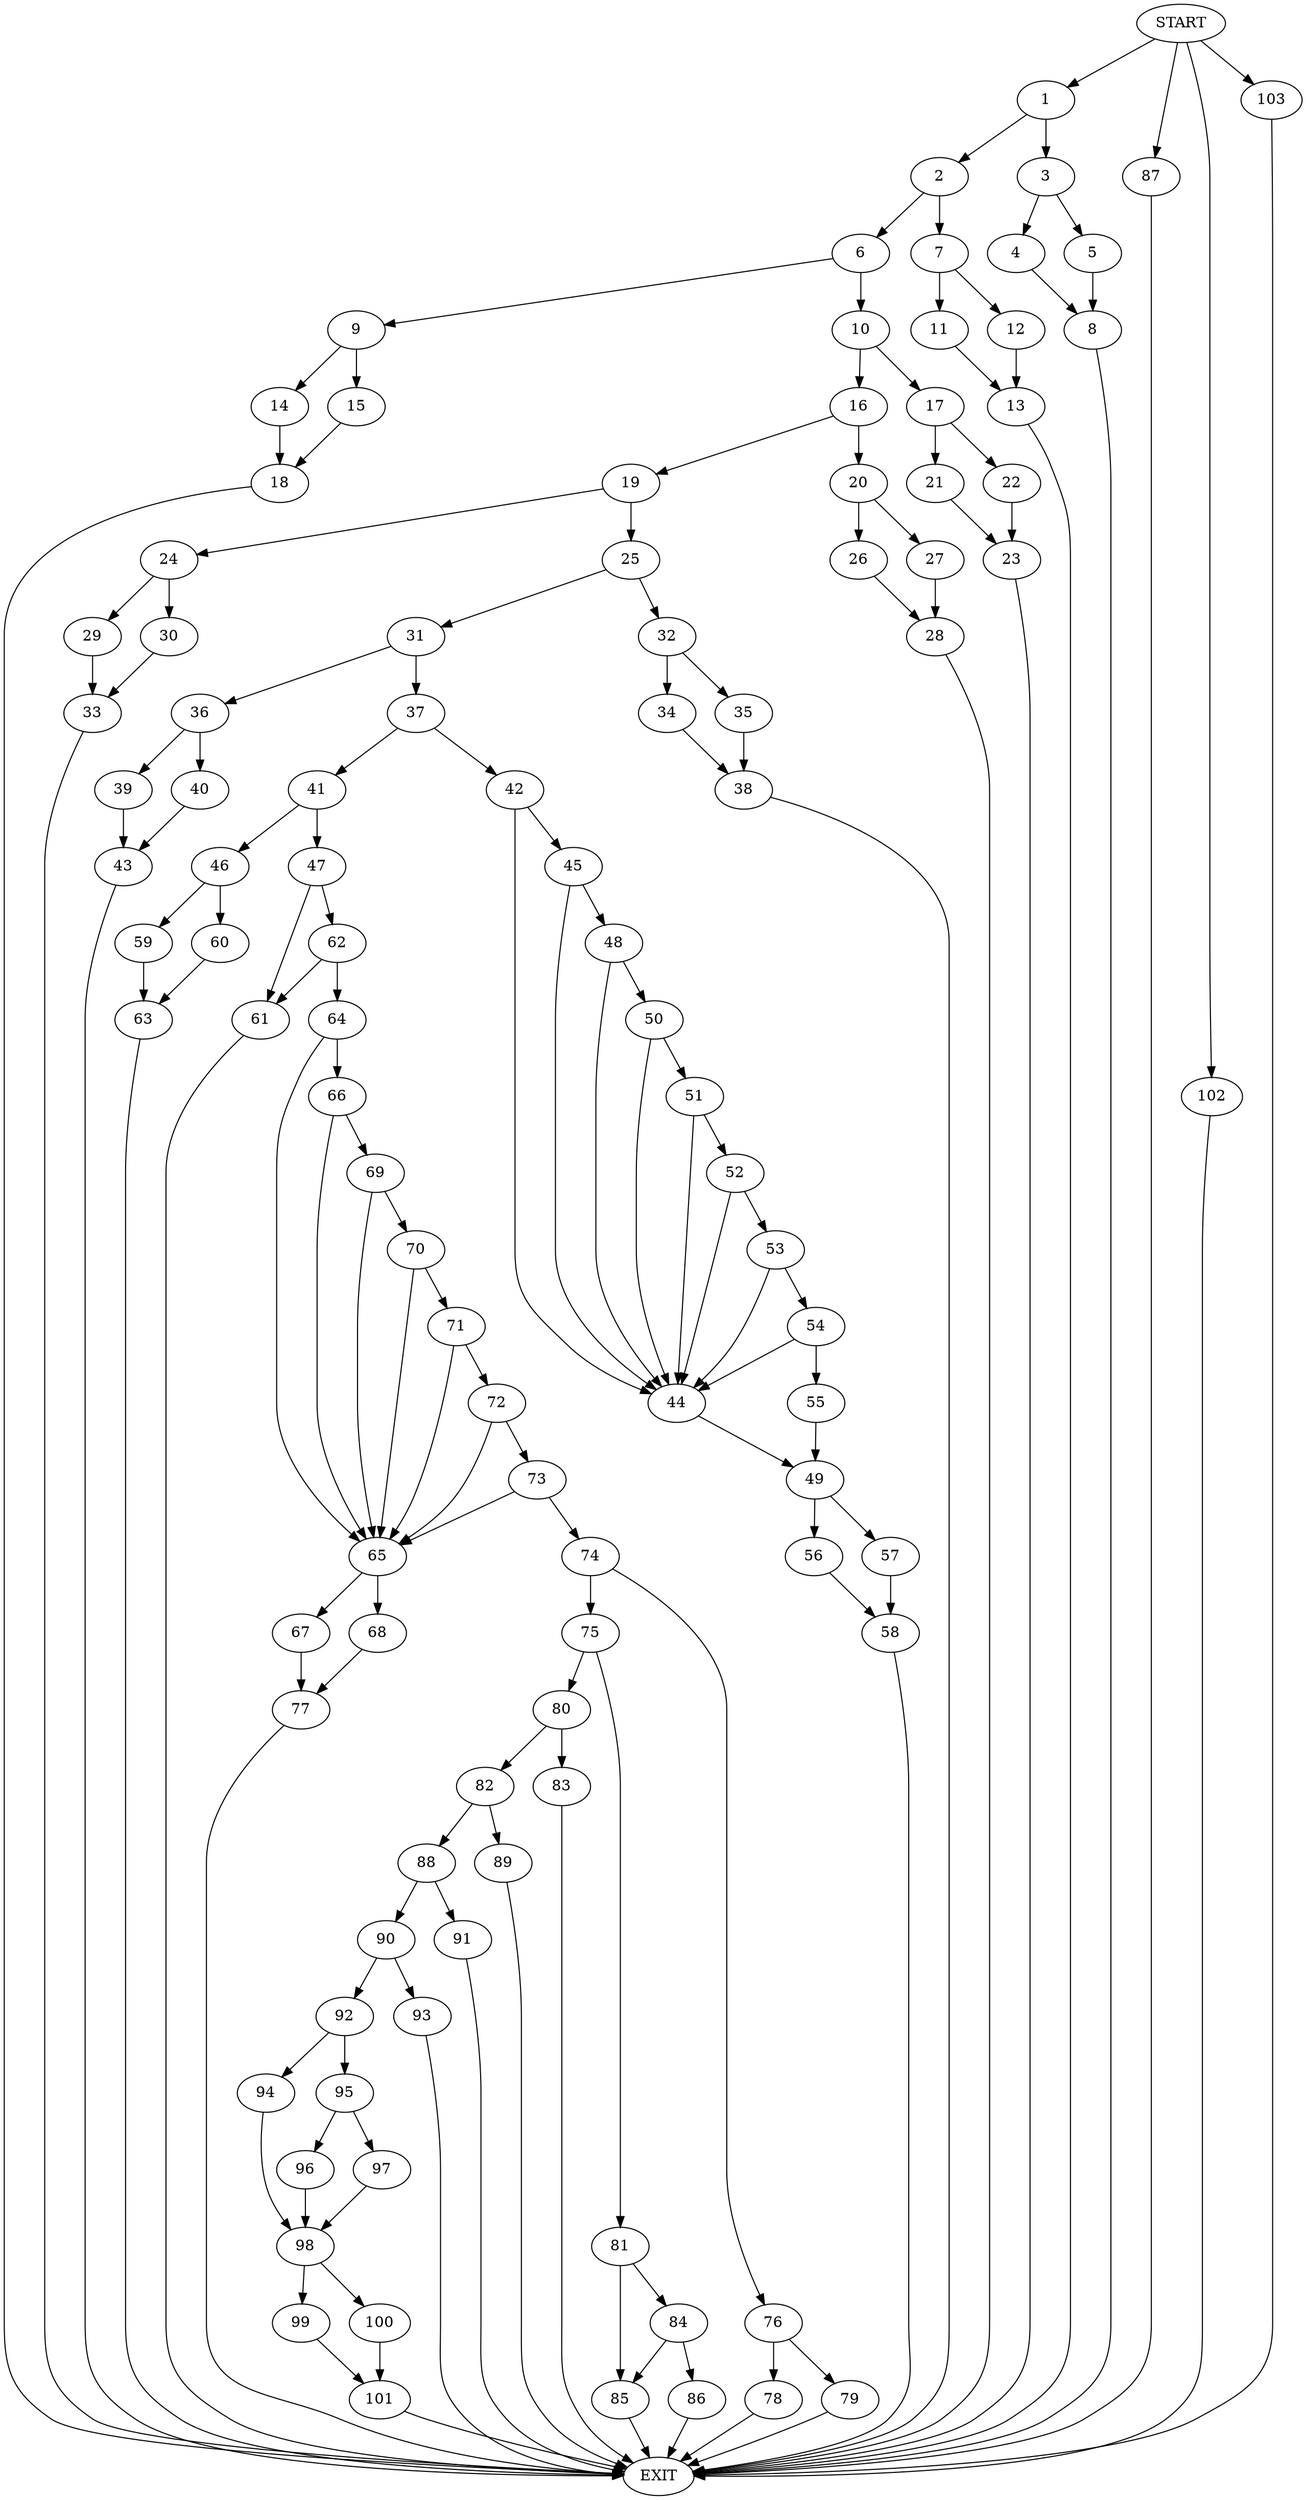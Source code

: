 digraph {
0 [label="START"]
104 [label="EXIT"]
0 -> 1
1 -> 2
1 -> 3
3 -> 4
3 -> 5
2 -> 6
2 -> 7
4 -> 8
5 -> 8
8 -> 104
6 -> 9
6 -> 10
7 -> 11
7 -> 12
11 -> 13
12 -> 13
13 -> 104
9 -> 14
9 -> 15
10 -> 16
10 -> 17
15 -> 18
14 -> 18
18 -> 104
16 -> 19
16 -> 20
17 -> 21
17 -> 22
22 -> 23
21 -> 23
23 -> 104
19 -> 24
19 -> 25
20 -> 26
20 -> 27
26 -> 28
27 -> 28
28 -> 104
24 -> 29
24 -> 30
25 -> 31
25 -> 32
29 -> 33
30 -> 33
33 -> 104
32 -> 34
32 -> 35
31 -> 36
31 -> 37
35 -> 38
34 -> 38
38 -> 104
36 -> 39
36 -> 40
37 -> 41
37 -> 42
40 -> 43
39 -> 43
43 -> 104
42 -> 44
42 -> 45
41 -> 46
41 -> 47
45 -> 48
45 -> 44
44 -> 49
48 -> 44
48 -> 50
50 -> 44
50 -> 51
51 -> 52
51 -> 44
52 -> 53
52 -> 44
53 -> 44
53 -> 54
54 -> 55
54 -> 44
55 -> 49
49 -> 56
49 -> 57
56 -> 58
57 -> 58
58 -> 104
46 -> 59
46 -> 60
47 -> 61
47 -> 62
59 -> 63
60 -> 63
63 -> 104
62 -> 64
62 -> 61
61 -> 104
64 -> 65
64 -> 66
65 -> 67
65 -> 68
66 -> 69
66 -> 65
69 -> 65
69 -> 70
70 -> 71
70 -> 65
71 -> 65
71 -> 72
72 -> 73
72 -> 65
73 -> 65
73 -> 74
74 -> 75
74 -> 76
68 -> 77
67 -> 77
77 -> 104
76 -> 78
76 -> 79
75 -> 80
75 -> 81
78 -> 104
79 -> 104
80 -> 82
80 -> 83
81 -> 84
81 -> 85
85 -> 104
84 -> 86
84 -> 85
86 -> 104
0 -> 87
87 -> 104
83 -> 104
82 -> 88
82 -> 89
89 -> 104
88 -> 90
88 -> 91
90 -> 92
90 -> 93
91 -> 104
93 -> 104
92 -> 94
92 -> 95
95 -> 96
95 -> 97
94 -> 98
98 -> 99
98 -> 100
97 -> 98
96 -> 98
99 -> 101
100 -> 101
101 -> 104
0 -> 102
102 -> 104
0 -> 103
103 -> 104
}
